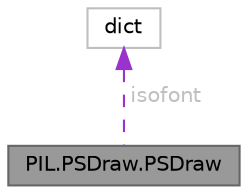 digraph "PIL.PSDraw.PSDraw"
{
 // LATEX_PDF_SIZE
  bgcolor="transparent";
  edge [fontname=Helvetica,fontsize=10,labelfontname=Helvetica,labelfontsize=10];
  node [fontname=Helvetica,fontsize=10,shape=box,height=0.2,width=0.4];
  Node1 [id="Node000001",label="PIL.PSDraw.PSDraw",height=0.2,width=0.4,color="gray40", fillcolor="grey60", style="filled", fontcolor="black",tooltip="Simple PostScript graphics interface."];
  Node2 -> Node1 [id="edge1_Node000001_Node000002",dir="back",color="darkorchid3",style="dashed",tooltip=" ",label=" isofont",fontcolor="grey" ];
  Node2 [id="Node000002",label="dict",height=0.2,width=0.4,color="grey75", fillcolor="white", style="filled",tooltip=" "];
}
